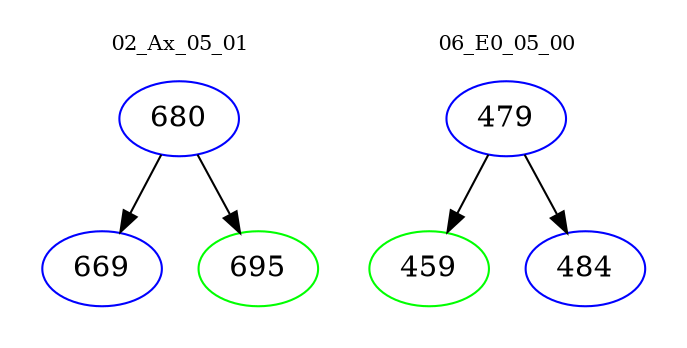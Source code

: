 digraph{
subgraph cluster_0 {
color = white
label = "02_Ax_05_01";
fontsize=10;
T0_680 [label="680", color="blue"]
T0_680 -> T0_669 [color="black"]
T0_669 [label="669", color="blue"]
T0_680 -> T0_695 [color="black"]
T0_695 [label="695", color="green"]
}
subgraph cluster_1 {
color = white
label = "06_E0_05_00";
fontsize=10;
T1_479 [label="479", color="blue"]
T1_479 -> T1_459 [color="black"]
T1_459 [label="459", color="green"]
T1_479 -> T1_484 [color="black"]
T1_484 [label="484", color="blue"]
}
}
